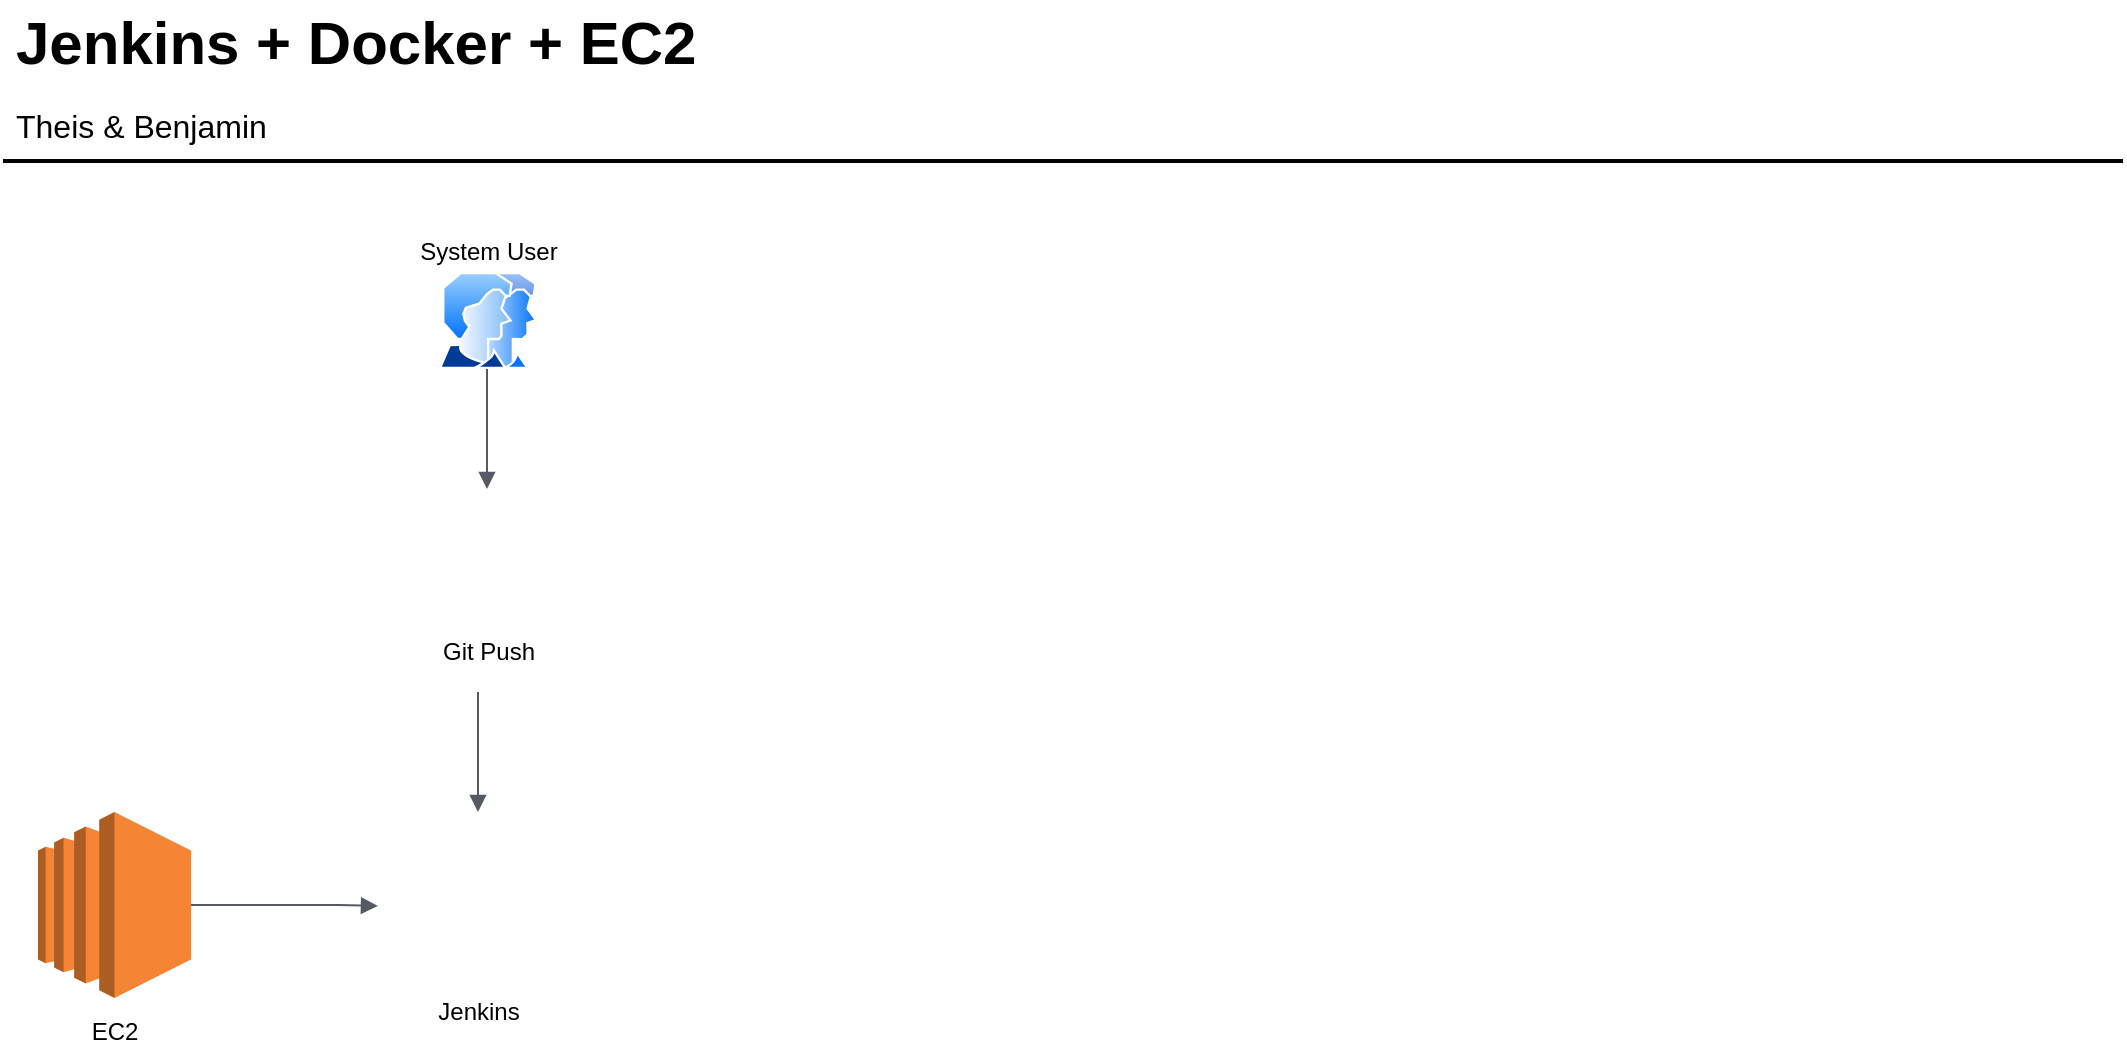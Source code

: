 <mxfile version="14.0.0" type="github">
  <diagram id="Ht1M8jgEwFfnCIfOTk4-" name="Page-1">
    <mxGraphModel dx="1186" dy="661" grid="1" gridSize="10" guides="1" tooltips="1" connect="1" arrows="1" fold="1" page="1" pageScale="1" pageWidth="1169" pageHeight="827" math="0" shadow="0">
      <root>
        <mxCell id="0" />
        <mxCell id="1" parent="0" />
        <mxCell id="-QjtrjUzRDEMRZ5MF8oH-47" value="Jenkins + Docker + EC2&amp;nbsp;" style="text;html=1;resizable=0;points=[];autosize=1;align=left;verticalAlign=top;spacingTop=-4;fontSize=30;fontStyle=1" parent="1" vertex="1">
          <mxGeometry x="56.5" y="64.5" width="360" height="40" as="geometry" />
        </mxCell>
        <mxCell id="-QjtrjUzRDEMRZ5MF8oH-48" value="Theis &amp;amp; Benjamin" style="text;html=1;resizable=0;points=[];autosize=1;align=left;verticalAlign=top;spacingTop=-4;fontSize=16;" parent="1" vertex="1">
          <mxGeometry x="56.5" y="114.5" width="140" height="20" as="geometry" />
        </mxCell>
        <mxCell id="SCVMTBWpLvtzJIhz15lM-1" value="" style="line;strokeWidth=2;html=1;fontSize=14;" parent="1" vertex="1">
          <mxGeometry x="52.5" y="139.5" width="1060" height="10" as="geometry" />
        </mxCell>
        <mxCell id="PJEIytIsIEoIStejatP--1" value="" style="shape=image;html=1;verticalAlign=top;verticalLabelPosition=bottom;labelBackgroundColor=#ffffff;imageAspect=0;aspect=fixed;image=https://cdn4.iconfinder.com/data/icons/logos-brands-5/24/jenkins-128.png" vertex="1" parent="1">
          <mxGeometry x="250" y="470" width="80" height="80" as="geometry" />
        </mxCell>
        <mxCell id="PJEIytIsIEoIStejatP--2" value="" style="outlineConnect=0;dashed=0;verticalLabelPosition=bottom;verticalAlign=top;align=center;html=1;shape=mxgraph.aws3.ec2;fillColor=#F58534;gradientColor=none;" vertex="1" parent="1">
          <mxGeometry x="70" y="470" width="76.5" height="93" as="geometry" />
        </mxCell>
        <mxCell id="PJEIytIsIEoIStejatP--5" value="" style="edgeStyle=orthogonalEdgeStyle;html=1;endArrow=block;elbow=vertical;startArrow=none;endFill=1;strokeColor=#545B64;rounded=0;exitX=1;exitY=0.5;exitDx=0;exitDy=0;exitPerimeter=0;" edge="1" parent="1" source="PJEIytIsIEoIStejatP--2">
          <mxGeometry width="100" relative="1" as="geometry">
            <mxPoint x="190" y="440" as="sourcePoint" />
            <mxPoint x="240" y="517" as="targetPoint" />
            <Array as="points">
              <mxPoint x="220" y="517" />
              <mxPoint x="220" y="517" />
            </Array>
          </mxGeometry>
        </mxCell>
        <mxCell id="PJEIytIsIEoIStejatP--6" value="EC2" style="text;html=1;align=center;verticalAlign=middle;resizable=0;points=[];autosize=1;" vertex="1" parent="1">
          <mxGeometry x="88.25" y="570" width="40" height="20" as="geometry" />
        </mxCell>
        <mxCell id="PJEIytIsIEoIStejatP--7" value="Jenkins" style="text;html=1;align=center;verticalAlign=middle;resizable=0;points=[];autosize=1;" vertex="1" parent="1">
          <mxGeometry x="260" y="560" width="60" height="20" as="geometry" />
        </mxCell>
        <mxCell id="PJEIytIsIEoIStejatP--9" value="" style="aspect=fixed;perimeter=ellipsePerimeter;html=1;align=center;shadow=0;dashed=0;spacingTop=3;image;image=img/lib/active_directory/user_accounts.svg;" vertex="1" parent="1">
          <mxGeometry x="270" y="200" width="50" height="48.5" as="geometry" />
        </mxCell>
        <mxCell id="PJEIytIsIEoIStejatP--10" value="System User" style="text;html=1;align=center;verticalAlign=middle;resizable=0;points=[];autosize=1;" vertex="1" parent="1">
          <mxGeometry x="255" y="180" width="80" height="20" as="geometry" />
        </mxCell>
        <mxCell id="PJEIytIsIEoIStejatP--11" value="" style="edgeStyle=orthogonalEdgeStyle;html=1;endArrow=none;elbow=vertical;startArrow=block;startFill=1;strokeColor=#545B64;rounded=0;" edge="1" parent="1">
          <mxGeometry width="100" relative="1" as="geometry">
            <mxPoint x="294.5" y="308.5" as="sourcePoint" />
            <mxPoint x="294.5" y="248.5" as="targetPoint" />
          </mxGeometry>
        </mxCell>
        <mxCell id="PJEIytIsIEoIStejatP--12" value="" style="shape=image;html=1;verticalAlign=top;verticalLabelPosition=bottom;labelBackgroundColor=#ffffff;imageAspect=0;aspect=fixed;image=https://cdn4.iconfinder.com/data/icons/socialcones/508/Github-128.png" vertex="1" parent="1">
          <mxGeometry x="260" y="310" width="70" height="70" as="geometry" />
        </mxCell>
        <mxCell id="PJEIytIsIEoIStejatP--13" value="Git Push" style="text;html=1;align=center;verticalAlign=middle;resizable=0;points=[];autosize=1;" vertex="1" parent="1">
          <mxGeometry x="265" y="380" width="60" height="20" as="geometry" />
        </mxCell>
        <mxCell id="PJEIytIsIEoIStejatP--14" value="" style="edgeStyle=orthogonalEdgeStyle;html=1;endArrow=none;elbow=vertical;startArrow=block;startFill=1;strokeColor=#545B64;rounded=0;exitX=0.5;exitY=0;exitDx=0;exitDy=0;" edge="1" parent="1" source="PJEIytIsIEoIStejatP--1">
          <mxGeometry width="100" relative="1" as="geometry">
            <mxPoint x="300" y="460" as="sourcePoint" />
            <mxPoint x="290" y="410" as="targetPoint" />
          </mxGeometry>
        </mxCell>
      </root>
    </mxGraphModel>
  </diagram>
</mxfile>
